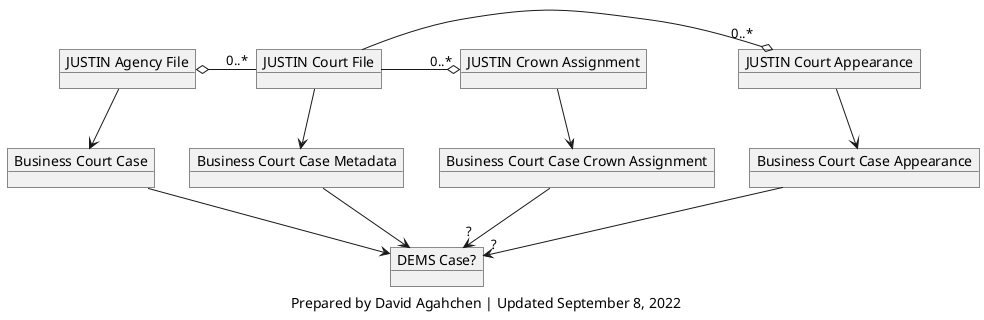 @startuml ccm_business_objects

object "JUSTIN Agency File" as justin_agency_file
object "JUSTIN Court File" as justin_court_file
object "JUSTIN Court Appearance" as justin_appearance
object "JUSTIN Crown Assignment" as justin_crown_assignment
object "Business Court Case" as business_court_case
object "Business Court Case Metadata" as business_court_case_metadata
object "Business Court Case Appearance" as business_court_case_appearance
object "Business Court Case Crown Assignment" as business_court_case_crown_assignment
object "DEMS Case?" as dems_court_case

justin_agency_file o- "0..*"  justin_court_file
justin_court_file -o "0..*" justin_appearance
justin_court_file -o "0..*" justin_crown_assignment
justin_agency_file --> business_court_case
justin_court_file --> business_court_case_metadata
justin_crown_assignment --> business_court_case_crown_assignment
justin_appearance --> business_court_case_appearance
business_court_case --> dems_court_case
business_court_case_metadata --> dems_court_case
business_court_case_appearance --> "?" dems_court_case
business_court_case_crown_assignment --> "?" dems_court_case

caption
Prepared by David Agahchen | Updated September 8, 2022
end caption

@enduml